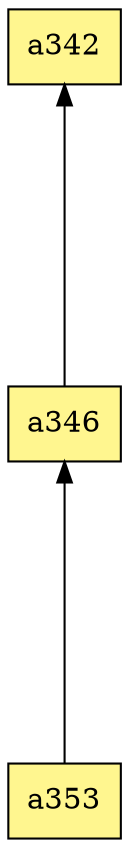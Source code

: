 digraph G {
rankdir=BT;ranksep="2.0";
"a342" [shape=record,fillcolor=khaki1,style=filled,label="{a342}"];
"a353" [shape=record,fillcolor=khaki1,style=filled,label="{a353}"];
"a346" [shape=record,fillcolor=khaki1,style=filled,label="{a346}"];
"a353" -> "a346"
"a346" -> "a342"
}